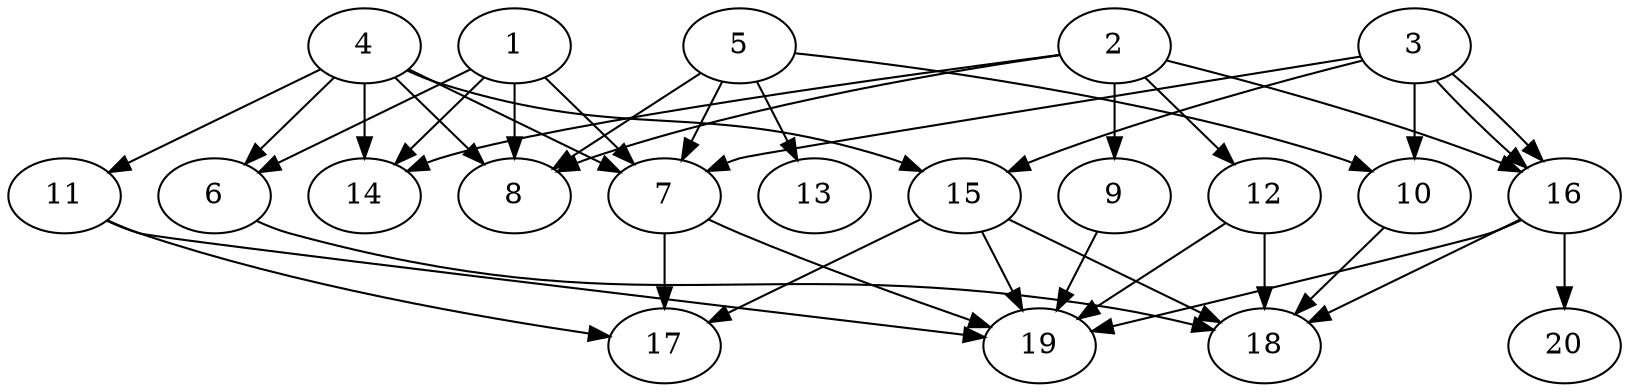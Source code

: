 // DAG automatically generated by daggen at Wed Jul 24 21:20:07 2019
// ./daggen --dot -n 20 --ccr 0.3 --fat 0.8 --regular 0.5 --density 0.8 --mindata 5242880 --maxdata 52428800 
digraph G {
  1 [size="115619840", alpha="0.10", expect_size="34685952"] 
  1 -> 6 [size ="34685952"]
  1 -> 7 [size ="34685952"]
  1 -> 8 [size ="34685952"]
  1 -> 14 [size ="34685952"]
  2 [size="91443200", alpha="0.04", expect_size="27432960"] 
  2 -> 8 [size ="27432960"]
  2 -> 9 [size ="27432960"]
  2 -> 12 [size ="27432960"]
  2 -> 14 [size ="27432960"]
  2 -> 16 [size ="27432960"]
  3 [size="115660800", alpha="0.17", expect_size="34698240"] 
  3 -> 7 [size ="34698240"]
  3 -> 10 [size ="34698240"]
  3 -> 15 [size ="34698240"]
  3 -> 16 [size ="34698240"]
  3 -> 16 [size ="34698240"]
  4 [size="102925653", alpha="0.07", expect_size="30877696"] 
  4 -> 6 [size ="30877696"]
  4 -> 7 [size ="30877696"]
  4 -> 8 [size ="30877696"]
  4 -> 11 [size ="30877696"]
  4 -> 14 [size ="30877696"]
  4 -> 15 [size ="30877696"]
  5 [size="74929493", alpha="0.12", expect_size="22478848"] 
  5 -> 7 [size ="22478848"]
  5 -> 8 [size ="22478848"]
  5 -> 10 [size ="22478848"]
  5 -> 13 [size ="22478848"]
  6 [size="99648853", alpha="0.02", expect_size="29894656"] 
  6 -> 18 [size ="29894656"]
  7 [size="80663893", alpha="0.11", expect_size="24199168"] 
  7 -> 17 [size ="24199168"]
  7 -> 19 [size ="24199168"]
  8 [size="22210560", alpha="0.10", expect_size="6663168"] 
  9 [size="36331520", alpha="0.14", expect_size="10899456"] 
  9 -> 19 [size ="10899456"]
  10 [size="115916800", alpha="0.07", expect_size="34775040"] 
  10 -> 18 [size ="34775040"]
  11 [size="25828693", alpha="0.05", expect_size="7748608"] 
  11 -> 17 [size ="7748608"]
  11 -> 19 [size ="7748608"]
  12 [size="107823787", alpha="0.15", expect_size="32347136"] 
  12 -> 18 [size ="32347136"]
  12 -> 19 [size ="32347136"]
  13 [size="141424640", alpha="0.15", expect_size="42427392"] 
  14 [size="121238187", alpha="0.19", expect_size="36371456"] 
  15 [size="22780587", alpha="0.06", expect_size="6834176"] 
  15 -> 17 [size ="6834176"]
  15 -> 18 [size ="6834176"]
  15 -> 19 [size ="6834176"]
  16 [size="118162773", alpha="0.12", expect_size="35448832"] 
  16 -> 18 [size ="35448832"]
  16 -> 19 [size ="35448832"]
  16 -> 20 [size ="35448832"]
  17 [size="134198613", alpha="0.07", expect_size="40259584"] 
  18 [size="64088747", alpha="0.13", expect_size="19226624"] 
  19 [size="143691093", alpha="0.14", expect_size="43107328"] 
  20 [size="94610773", alpha="0.16", expect_size="28383232"] 
}
